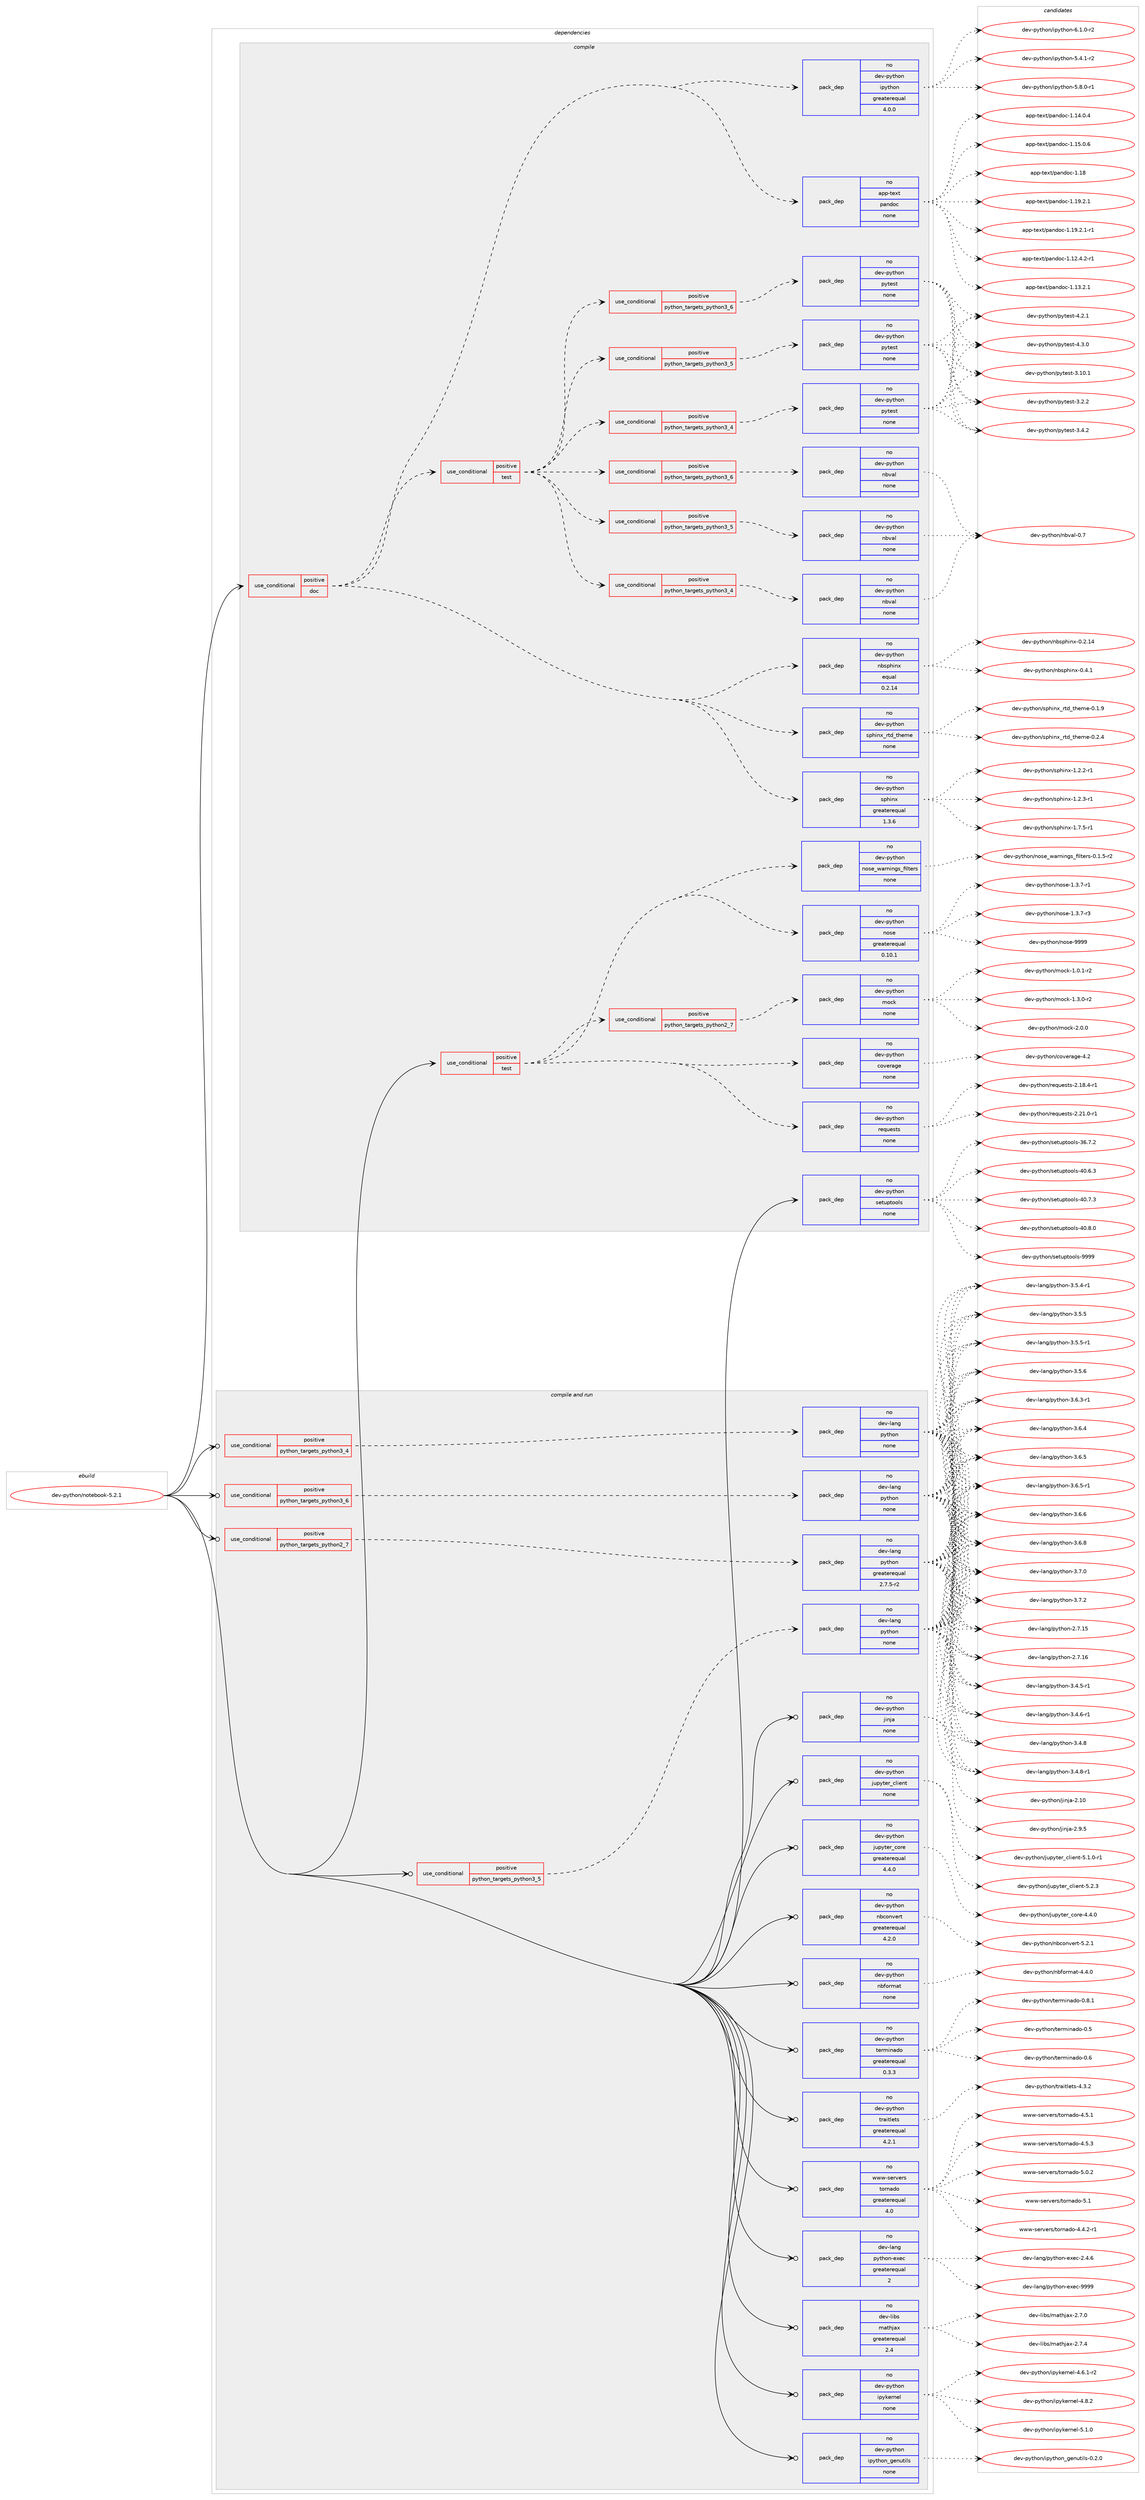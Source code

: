 digraph prolog {

# *************
# Graph options
# *************

newrank=true;
concentrate=true;
compound=true;
graph [rankdir=LR,fontname=Helvetica,fontsize=10,ranksep=1.5];#, ranksep=2.5, nodesep=0.2];
edge  [arrowhead=vee];
node  [fontname=Helvetica,fontsize=10];

# **********
# The ebuild
# **********

subgraph cluster_leftcol {
color=gray;
rank=same;
label=<<i>ebuild</i>>;
id [label="dev-python/notebook-5.2.1", color=red, width=4, href="../dev-python/notebook-5.2.1.svg"];
}

# ****************
# The dependencies
# ****************

subgraph cluster_midcol {
color=gray;
label=<<i>dependencies</i>>;
subgraph cluster_compile {
fillcolor="#eeeeee";
style=filled;
label=<<i>compile</i>>;
subgraph cond378263 {
dependency1421150 [label=<<TABLE BORDER="0" CELLBORDER="1" CELLSPACING="0" CELLPADDING="4"><TR><TD ROWSPAN="3" CELLPADDING="10">use_conditional</TD></TR><TR><TD>positive</TD></TR><TR><TD>doc</TD></TR></TABLE>>, shape=none, color=red];
subgraph pack1019610 {
dependency1421151 [label=<<TABLE BORDER="0" CELLBORDER="1" CELLSPACING="0" CELLPADDING="4" WIDTH="220"><TR><TD ROWSPAN="6" CELLPADDING="30">pack_dep</TD></TR><TR><TD WIDTH="110">no</TD></TR><TR><TD>app-text</TD></TR><TR><TD>pandoc</TD></TR><TR><TD>none</TD></TR><TR><TD></TD></TR></TABLE>>, shape=none, color=blue];
}
dependency1421150:e -> dependency1421151:w [weight=20,style="dashed",arrowhead="vee"];
subgraph pack1019611 {
dependency1421152 [label=<<TABLE BORDER="0" CELLBORDER="1" CELLSPACING="0" CELLPADDING="4" WIDTH="220"><TR><TD ROWSPAN="6" CELLPADDING="30">pack_dep</TD></TR><TR><TD WIDTH="110">no</TD></TR><TR><TD>dev-python</TD></TR><TR><TD>ipython</TD></TR><TR><TD>greaterequal</TD></TR><TR><TD>4.0.0</TD></TR></TABLE>>, shape=none, color=blue];
}
dependency1421150:e -> dependency1421152:w [weight=20,style="dashed",arrowhead="vee"];
subgraph pack1019612 {
dependency1421153 [label=<<TABLE BORDER="0" CELLBORDER="1" CELLSPACING="0" CELLPADDING="4" WIDTH="220"><TR><TD ROWSPAN="6" CELLPADDING="30">pack_dep</TD></TR><TR><TD WIDTH="110">no</TD></TR><TR><TD>dev-python</TD></TR><TR><TD>sphinx</TD></TR><TR><TD>greaterequal</TD></TR><TR><TD>1.3.6</TD></TR></TABLE>>, shape=none, color=blue];
}
dependency1421150:e -> dependency1421153:w [weight=20,style="dashed",arrowhead="vee"];
subgraph pack1019613 {
dependency1421154 [label=<<TABLE BORDER="0" CELLBORDER="1" CELLSPACING="0" CELLPADDING="4" WIDTH="220"><TR><TD ROWSPAN="6" CELLPADDING="30">pack_dep</TD></TR><TR><TD WIDTH="110">no</TD></TR><TR><TD>dev-python</TD></TR><TR><TD>sphinx_rtd_theme</TD></TR><TR><TD>none</TD></TR><TR><TD></TD></TR></TABLE>>, shape=none, color=blue];
}
dependency1421150:e -> dependency1421154:w [weight=20,style="dashed",arrowhead="vee"];
subgraph pack1019614 {
dependency1421155 [label=<<TABLE BORDER="0" CELLBORDER="1" CELLSPACING="0" CELLPADDING="4" WIDTH="220"><TR><TD ROWSPAN="6" CELLPADDING="30">pack_dep</TD></TR><TR><TD WIDTH="110">no</TD></TR><TR><TD>dev-python</TD></TR><TR><TD>nbsphinx</TD></TR><TR><TD>equal</TD></TR><TR><TD>0.2.14</TD></TR></TABLE>>, shape=none, color=blue];
}
dependency1421150:e -> dependency1421155:w [weight=20,style="dashed",arrowhead="vee"];
subgraph cond378264 {
dependency1421156 [label=<<TABLE BORDER="0" CELLBORDER="1" CELLSPACING="0" CELLPADDING="4"><TR><TD ROWSPAN="3" CELLPADDING="10">use_conditional</TD></TR><TR><TD>positive</TD></TR><TR><TD>test</TD></TR></TABLE>>, shape=none, color=red];
subgraph cond378265 {
dependency1421157 [label=<<TABLE BORDER="0" CELLBORDER="1" CELLSPACING="0" CELLPADDING="4"><TR><TD ROWSPAN="3" CELLPADDING="10">use_conditional</TD></TR><TR><TD>positive</TD></TR><TR><TD>python_targets_python3_4</TD></TR></TABLE>>, shape=none, color=red];
subgraph pack1019615 {
dependency1421158 [label=<<TABLE BORDER="0" CELLBORDER="1" CELLSPACING="0" CELLPADDING="4" WIDTH="220"><TR><TD ROWSPAN="6" CELLPADDING="30">pack_dep</TD></TR><TR><TD WIDTH="110">no</TD></TR><TR><TD>dev-python</TD></TR><TR><TD>nbval</TD></TR><TR><TD>none</TD></TR><TR><TD></TD></TR></TABLE>>, shape=none, color=blue];
}
dependency1421157:e -> dependency1421158:w [weight=20,style="dashed",arrowhead="vee"];
}
dependency1421156:e -> dependency1421157:w [weight=20,style="dashed",arrowhead="vee"];
subgraph cond378266 {
dependency1421159 [label=<<TABLE BORDER="0" CELLBORDER="1" CELLSPACING="0" CELLPADDING="4"><TR><TD ROWSPAN="3" CELLPADDING="10">use_conditional</TD></TR><TR><TD>positive</TD></TR><TR><TD>python_targets_python3_5</TD></TR></TABLE>>, shape=none, color=red];
subgraph pack1019616 {
dependency1421160 [label=<<TABLE BORDER="0" CELLBORDER="1" CELLSPACING="0" CELLPADDING="4" WIDTH="220"><TR><TD ROWSPAN="6" CELLPADDING="30">pack_dep</TD></TR><TR><TD WIDTH="110">no</TD></TR><TR><TD>dev-python</TD></TR><TR><TD>nbval</TD></TR><TR><TD>none</TD></TR><TR><TD></TD></TR></TABLE>>, shape=none, color=blue];
}
dependency1421159:e -> dependency1421160:w [weight=20,style="dashed",arrowhead="vee"];
}
dependency1421156:e -> dependency1421159:w [weight=20,style="dashed",arrowhead="vee"];
subgraph cond378267 {
dependency1421161 [label=<<TABLE BORDER="0" CELLBORDER="1" CELLSPACING="0" CELLPADDING="4"><TR><TD ROWSPAN="3" CELLPADDING="10">use_conditional</TD></TR><TR><TD>positive</TD></TR><TR><TD>python_targets_python3_6</TD></TR></TABLE>>, shape=none, color=red];
subgraph pack1019617 {
dependency1421162 [label=<<TABLE BORDER="0" CELLBORDER="1" CELLSPACING="0" CELLPADDING="4" WIDTH="220"><TR><TD ROWSPAN="6" CELLPADDING="30">pack_dep</TD></TR><TR><TD WIDTH="110">no</TD></TR><TR><TD>dev-python</TD></TR><TR><TD>nbval</TD></TR><TR><TD>none</TD></TR><TR><TD></TD></TR></TABLE>>, shape=none, color=blue];
}
dependency1421161:e -> dependency1421162:w [weight=20,style="dashed",arrowhead="vee"];
}
dependency1421156:e -> dependency1421161:w [weight=20,style="dashed",arrowhead="vee"];
subgraph cond378268 {
dependency1421163 [label=<<TABLE BORDER="0" CELLBORDER="1" CELLSPACING="0" CELLPADDING="4"><TR><TD ROWSPAN="3" CELLPADDING="10">use_conditional</TD></TR><TR><TD>positive</TD></TR><TR><TD>python_targets_python3_4</TD></TR></TABLE>>, shape=none, color=red];
subgraph pack1019618 {
dependency1421164 [label=<<TABLE BORDER="0" CELLBORDER="1" CELLSPACING="0" CELLPADDING="4" WIDTH="220"><TR><TD ROWSPAN="6" CELLPADDING="30">pack_dep</TD></TR><TR><TD WIDTH="110">no</TD></TR><TR><TD>dev-python</TD></TR><TR><TD>pytest</TD></TR><TR><TD>none</TD></TR><TR><TD></TD></TR></TABLE>>, shape=none, color=blue];
}
dependency1421163:e -> dependency1421164:w [weight=20,style="dashed",arrowhead="vee"];
}
dependency1421156:e -> dependency1421163:w [weight=20,style="dashed",arrowhead="vee"];
subgraph cond378269 {
dependency1421165 [label=<<TABLE BORDER="0" CELLBORDER="1" CELLSPACING="0" CELLPADDING="4"><TR><TD ROWSPAN="3" CELLPADDING="10">use_conditional</TD></TR><TR><TD>positive</TD></TR><TR><TD>python_targets_python3_5</TD></TR></TABLE>>, shape=none, color=red];
subgraph pack1019619 {
dependency1421166 [label=<<TABLE BORDER="0" CELLBORDER="1" CELLSPACING="0" CELLPADDING="4" WIDTH="220"><TR><TD ROWSPAN="6" CELLPADDING="30">pack_dep</TD></TR><TR><TD WIDTH="110">no</TD></TR><TR><TD>dev-python</TD></TR><TR><TD>pytest</TD></TR><TR><TD>none</TD></TR><TR><TD></TD></TR></TABLE>>, shape=none, color=blue];
}
dependency1421165:e -> dependency1421166:w [weight=20,style="dashed",arrowhead="vee"];
}
dependency1421156:e -> dependency1421165:w [weight=20,style="dashed",arrowhead="vee"];
subgraph cond378270 {
dependency1421167 [label=<<TABLE BORDER="0" CELLBORDER="1" CELLSPACING="0" CELLPADDING="4"><TR><TD ROWSPAN="3" CELLPADDING="10">use_conditional</TD></TR><TR><TD>positive</TD></TR><TR><TD>python_targets_python3_6</TD></TR></TABLE>>, shape=none, color=red];
subgraph pack1019620 {
dependency1421168 [label=<<TABLE BORDER="0" CELLBORDER="1" CELLSPACING="0" CELLPADDING="4" WIDTH="220"><TR><TD ROWSPAN="6" CELLPADDING="30">pack_dep</TD></TR><TR><TD WIDTH="110">no</TD></TR><TR><TD>dev-python</TD></TR><TR><TD>pytest</TD></TR><TR><TD>none</TD></TR><TR><TD></TD></TR></TABLE>>, shape=none, color=blue];
}
dependency1421167:e -> dependency1421168:w [weight=20,style="dashed",arrowhead="vee"];
}
dependency1421156:e -> dependency1421167:w [weight=20,style="dashed",arrowhead="vee"];
}
dependency1421150:e -> dependency1421156:w [weight=20,style="dashed",arrowhead="vee"];
}
id:e -> dependency1421150:w [weight=20,style="solid",arrowhead="vee"];
subgraph cond378271 {
dependency1421169 [label=<<TABLE BORDER="0" CELLBORDER="1" CELLSPACING="0" CELLPADDING="4"><TR><TD ROWSPAN="3" CELLPADDING="10">use_conditional</TD></TR><TR><TD>positive</TD></TR><TR><TD>test</TD></TR></TABLE>>, shape=none, color=red];
subgraph cond378272 {
dependency1421170 [label=<<TABLE BORDER="0" CELLBORDER="1" CELLSPACING="0" CELLPADDING="4"><TR><TD ROWSPAN="3" CELLPADDING="10">use_conditional</TD></TR><TR><TD>positive</TD></TR><TR><TD>python_targets_python2_7</TD></TR></TABLE>>, shape=none, color=red];
subgraph pack1019621 {
dependency1421171 [label=<<TABLE BORDER="0" CELLBORDER="1" CELLSPACING="0" CELLPADDING="4" WIDTH="220"><TR><TD ROWSPAN="6" CELLPADDING="30">pack_dep</TD></TR><TR><TD WIDTH="110">no</TD></TR><TR><TD>dev-python</TD></TR><TR><TD>mock</TD></TR><TR><TD>none</TD></TR><TR><TD></TD></TR></TABLE>>, shape=none, color=blue];
}
dependency1421170:e -> dependency1421171:w [weight=20,style="dashed",arrowhead="vee"];
}
dependency1421169:e -> dependency1421170:w [weight=20,style="dashed",arrowhead="vee"];
subgraph pack1019622 {
dependency1421172 [label=<<TABLE BORDER="0" CELLBORDER="1" CELLSPACING="0" CELLPADDING="4" WIDTH="220"><TR><TD ROWSPAN="6" CELLPADDING="30">pack_dep</TD></TR><TR><TD WIDTH="110">no</TD></TR><TR><TD>dev-python</TD></TR><TR><TD>nose</TD></TR><TR><TD>greaterequal</TD></TR><TR><TD>0.10.1</TD></TR></TABLE>>, shape=none, color=blue];
}
dependency1421169:e -> dependency1421172:w [weight=20,style="dashed",arrowhead="vee"];
subgraph pack1019623 {
dependency1421173 [label=<<TABLE BORDER="0" CELLBORDER="1" CELLSPACING="0" CELLPADDING="4" WIDTH="220"><TR><TD ROWSPAN="6" CELLPADDING="30">pack_dep</TD></TR><TR><TD WIDTH="110">no</TD></TR><TR><TD>dev-python</TD></TR><TR><TD>nose_warnings_filters</TD></TR><TR><TD>none</TD></TR><TR><TD></TD></TR></TABLE>>, shape=none, color=blue];
}
dependency1421169:e -> dependency1421173:w [weight=20,style="dashed",arrowhead="vee"];
subgraph pack1019624 {
dependency1421174 [label=<<TABLE BORDER="0" CELLBORDER="1" CELLSPACING="0" CELLPADDING="4" WIDTH="220"><TR><TD ROWSPAN="6" CELLPADDING="30">pack_dep</TD></TR><TR><TD WIDTH="110">no</TD></TR><TR><TD>dev-python</TD></TR><TR><TD>requests</TD></TR><TR><TD>none</TD></TR><TR><TD></TD></TR></TABLE>>, shape=none, color=blue];
}
dependency1421169:e -> dependency1421174:w [weight=20,style="dashed",arrowhead="vee"];
subgraph pack1019625 {
dependency1421175 [label=<<TABLE BORDER="0" CELLBORDER="1" CELLSPACING="0" CELLPADDING="4" WIDTH="220"><TR><TD ROWSPAN="6" CELLPADDING="30">pack_dep</TD></TR><TR><TD WIDTH="110">no</TD></TR><TR><TD>dev-python</TD></TR><TR><TD>coverage</TD></TR><TR><TD>none</TD></TR><TR><TD></TD></TR></TABLE>>, shape=none, color=blue];
}
dependency1421169:e -> dependency1421175:w [weight=20,style="dashed",arrowhead="vee"];
}
id:e -> dependency1421169:w [weight=20,style="solid",arrowhead="vee"];
subgraph pack1019626 {
dependency1421176 [label=<<TABLE BORDER="0" CELLBORDER="1" CELLSPACING="0" CELLPADDING="4" WIDTH="220"><TR><TD ROWSPAN="6" CELLPADDING="30">pack_dep</TD></TR><TR><TD WIDTH="110">no</TD></TR><TR><TD>dev-python</TD></TR><TR><TD>setuptools</TD></TR><TR><TD>none</TD></TR><TR><TD></TD></TR></TABLE>>, shape=none, color=blue];
}
id:e -> dependency1421176:w [weight=20,style="solid",arrowhead="vee"];
}
subgraph cluster_compileandrun {
fillcolor="#eeeeee";
style=filled;
label=<<i>compile and run</i>>;
subgraph cond378273 {
dependency1421177 [label=<<TABLE BORDER="0" CELLBORDER="1" CELLSPACING="0" CELLPADDING="4"><TR><TD ROWSPAN="3" CELLPADDING="10">use_conditional</TD></TR><TR><TD>positive</TD></TR><TR><TD>python_targets_python2_7</TD></TR></TABLE>>, shape=none, color=red];
subgraph pack1019627 {
dependency1421178 [label=<<TABLE BORDER="0" CELLBORDER="1" CELLSPACING="0" CELLPADDING="4" WIDTH="220"><TR><TD ROWSPAN="6" CELLPADDING="30">pack_dep</TD></TR><TR><TD WIDTH="110">no</TD></TR><TR><TD>dev-lang</TD></TR><TR><TD>python</TD></TR><TR><TD>greaterequal</TD></TR><TR><TD>2.7.5-r2</TD></TR></TABLE>>, shape=none, color=blue];
}
dependency1421177:e -> dependency1421178:w [weight=20,style="dashed",arrowhead="vee"];
}
id:e -> dependency1421177:w [weight=20,style="solid",arrowhead="odotvee"];
subgraph cond378274 {
dependency1421179 [label=<<TABLE BORDER="0" CELLBORDER="1" CELLSPACING="0" CELLPADDING="4"><TR><TD ROWSPAN="3" CELLPADDING="10">use_conditional</TD></TR><TR><TD>positive</TD></TR><TR><TD>python_targets_python3_4</TD></TR></TABLE>>, shape=none, color=red];
subgraph pack1019628 {
dependency1421180 [label=<<TABLE BORDER="0" CELLBORDER="1" CELLSPACING="0" CELLPADDING="4" WIDTH="220"><TR><TD ROWSPAN="6" CELLPADDING="30">pack_dep</TD></TR><TR><TD WIDTH="110">no</TD></TR><TR><TD>dev-lang</TD></TR><TR><TD>python</TD></TR><TR><TD>none</TD></TR><TR><TD></TD></TR></TABLE>>, shape=none, color=blue];
}
dependency1421179:e -> dependency1421180:w [weight=20,style="dashed",arrowhead="vee"];
}
id:e -> dependency1421179:w [weight=20,style="solid",arrowhead="odotvee"];
subgraph cond378275 {
dependency1421181 [label=<<TABLE BORDER="0" CELLBORDER="1" CELLSPACING="0" CELLPADDING="4"><TR><TD ROWSPAN="3" CELLPADDING="10">use_conditional</TD></TR><TR><TD>positive</TD></TR><TR><TD>python_targets_python3_5</TD></TR></TABLE>>, shape=none, color=red];
subgraph pack1019629 {
dependency1421182 [label=<<TABLE BORDER="0" CELLBORDER="1" CELLSPACING="0" CELLPADDING="4" WIDTH="220"><TR><TD ROWSPAN="6" CELLPADDING="30">pack_dep</TD></TR><TR><TD WIDTH="110">no</TD></TR><TR><TD>dev-lang</TD></TR><TR><TD>python</TD></TR><TR><TD>none</TD></TR><TR><TD></TD></TR></TABLE>>, shape=none, color=blue];
}
dependency1421181:e -> dependency1421182:w [weight=20,style="dashed",arrowhead="vee"];
}
id:e -> dependency1421181:w [weight=20,style="solid",arrowhead="odotvee"];
subgraph cond378276 {
dependency1421183 [label=<<TABLE BORDER="0" CELLBORDER="1" CELLSPACING="0" CELLPADDING="4"><TR><TD ROWSPAN="3" CELLPADDING="10">use_conditional</TD></TR><TR><TD>positive</TD></TR><TR><TD>python_targets_python3_6</TD></TR></TABLE>>, shape=none, color=red];
subgraph pack1019630 {
dependency1421184 [label=<<TABLE BORDER="0" CELLBORDER="1" CELLSPACING="0" CELLPADDING="4" WIDTH="220"><TR><TD ROWSPAN="6" CELLPADDING="30">pack_dep</TD></TR><TR><TD WIDTH="110">no</TD></TR><TR><TD>dev-lang</TD></TR><TR><TD>python</TD></TR><TR><TD>none</TD></TR><TR><TD></TD></TR></TABLE>>, shape=none, color=blue];
}
dependency1421183:e -> dependency1421184:w [weight=20,style="dashed",arrowhead="vee"];
}
id:e -> dependency1421183:w [weight=20,style="solid",arrowhead="odotvee"];
subgraph pack1019631 {
dependency1421185 [label=<<TABLE BORDER="0" CELLBORDER="1" CELLSPACING="0" CELLPADDING="4" WIDTH="220"><TR><TD ROWSPAN="6" CELLPADDING="30">pack_dep</TD></TR><TR><TD WIDTH="110">no</TD></TR><TR><TD>dev-lang</TD></TR><TR><TD>python-exec</TD></TR><TR><TD>greaterequal</TD></TR><TR><TD>2</TD></TR></TABLE>>, shape=none, color=blue];
}
id:e -> dependency1421185:w [weight=20,style="solid",arrowhead="odotvee"];
subgraph pack1019632 {
dependency1421186 [label=<<TABLE BORDER="0" CELLBORDER="1" CELLSPACING="0" CELLPADDING="4" WIDTH="220"><TR><TD ROWSPAN="6" CELLPADDING="30">pack_dep</TD></TR><TR><TD WIDTH="110">no</TD></TR><TR><TD>dev-libs</TD></TR><TR><TD>mathjax</TD></TR><TR><TD>greaterequal</TD></TR><TR><TD>2.4</TD></TR></TABLE>>, shape=none, color=blue];
}
id:e -> dependency1421186:w [weight=20,style="solid",arrowhead="odotvee"];
subgraph pack1019633 {
dependency1421187 [label=<<TABLE BORDER="0" CELLBORDER="1" CELLSPACING="0" CELLPADDING="4" WIDTH="220"><TR><TD ROWSPAN="6" CELLPADDING="30">pack_dep</TD></TR><TR><TD WIDTH="110">no</TD></TR><TR><TD>dev-python</TD></TR><TR><TD>ipykernel</TD></TR><TR><TD>none</TD></TR><TR><TD></TD></TR></TABLE>>, shape=none, color=blue];
}
id:e -> dependency1421187:w [weight=20,style="solid",arrowhead="odotvee"];
subgraph pack1019634 {
dependency1421188 [label=<<TABLE BORDER="0" CELLBORDER="1" CELLSPACING="0" CELLPADDING="4" WIDTH="220"><TR><TD ROWSPAN="6" CELLPADDING="30">pack_dep</TD></TR><TR><TD WIDTH="110">no</TD></TR><TR><TD>dev-python</TD></TR><TR><TD>ipython_genutils</TD></TR><TR><TD>none</TD></TR><TR><TD></TD></TR></TABLE>>, shape=none, color=blue];
}
id:e -> dependency1421188:w [weight=20,style="solid",arrowhead="odotvee"];
subgraph pack1019635 {
dependency1421189 [label=<<TABLE BORDER="0" CELLBORDER="1" CELLSPACING="0" CELLPADDING="4" WIDTH="220"><TR><TD ROWSPAN="6" CELLPADDING="30">pack_dep</TD></TR><TR><TD WIDTH="110">no</TD></TR><TR><TD>dev-python</TD></TR><TR><TD>jinja</TD></TR><TR><TD>none</TD></TR><TR><TD></TD></TR></TABLE>>, shape=none, color=blue];
}
id:e -> dependency1421189:w [weight=20,style="solid",arrowhead="odotvee"];
subgraph pack1019636 {
dependency1421190 [label=<<TABLE BORDER="0" CELLBORDER="1" CELLSPACING="0" CELLPADDING="4" WIDTH="220"><TR><TD ROWSPAN="6" CELLPADDING="30">pack_dep</TD></TR><TR><TD WIDTH="110">no</TD></TR><TR><TD>dev-python</TD></TR><TR><TD>jupyter_client</TD></TR><TR><TD>none</TD></TR><TR><TD></TD></TR></TABLE>>, shape=none, color=blue];
}
id:e -> dependency1421190:w [weight=20,style="solid",arrowhead="odotvee"];
subgraph pack1019637 {
dependency1421191 [label=<<TABLE BORDER="0" CELLBORDER="1" CELLSPACING="0" CELLPADDING="4" WIDTH="220"><TR><TD ROWSPAN="6" CELLPADDING="30">pack_dep</TD></TR><TR><TD WIDTH="110">no</TD></TR><TR><TD>dev-python</TD></TR><TR><TD>jupyter_core</TD></TR><TR><TD>greaterequal</TD></TR><TR><TD>4.4.0</TD></TR></TABLE>>, shape=none, color=blue];
}
id:e -> dependency1421191:w [weight=20,style="solid",arrowhead="odotvee"];
subgraph pack1019638 {
dependency1421192 [label=<<TABLE BORDER="0" CELLBORDER="1" CELLSPACING="0" CELLPADDING="4" WIDTH="220"><TR><TD ROWSPAN="6" CELLPADDING="30">pack_dep</TD></TR><TR><TD WIDTH="110">no</TD></TR><TR><TD>dev-python</TD></TR><TR><TD>nbconvert</TD></TR><TR><TD>greaterequal</TD></TR><TR><TD>4.2.0</TD></TR></TABLE>>, shape=none, color=blue];
}
id:e -> dependency1421192:w [weight=20,style="solid",arrowhead="odotvee"];
subgraph pack1019639 {
dependency1421193 [label=<<TABLE BORDER="0" CELLBORDER="1" CELLSPACING="0" CELLPADDING="4" WIDTH="220"><TR><TD ROWSPAN="6" CELLPADDING="30">pack_dep</TD></TR><TR><TD WIDTH="110">no</TD></TR><TR><TD>dev-python</TD></TR><TR><TD>nbformat</TD></TR><TR><TD>none</TD></TR><TR><TD></TD></TR></TABLE>>, shape=none, color=blue];
}
id:e -> dependency1421193:w [weight=20,style="solid",arrowhead="odotvee"];
subgraph pack1019640 {
dependency1421194 [label=<<TABLE BORDER="0" CELLBORDER="1" CELLSPACING="0" CELLPADDING="4" WIDTH="220"><TR><TD ROWSPAN="6" CELLPADDING="30">pack_dep</TD></TR><TR><TD WIDTH="110">no</TD></TR><TR><TD>dev-python</TD></TR><TR><TD>terminado</TD></TR><TR><TD>greaterequal</TD></TR><TR><TD>0.3.3</TD></TR></TABLE>>, shape=none, color=blue];
}
id:e -> dependency1421194:w [weight=20,style="solid",arrowhead="odotvee"];
subgraph pack1019641 {
dependency1421195 [label=<<TABLE BORDER="0" CELLBORDER="1" CELLSPACING="0" CELLPADDING="4" WIDTH="220"><TR><TD ROWSPAN="6" CELLPADDING="30">pack_dep</TD></TR><TR><TD WIDTH="110">no</TD></TR><TR><TD>dev-python</TD></TR><TR><TD>traitlets</TD></TR><TR><TD>greaterequal</TD></TR><TR><TD>4.2.1</TD></TR></TABLE>>, shape=none, color=blue];
}
id:e -> dependency1421195:w [weight=20,style="solid",arrowhead="odotvee"];
subgraph pack1019642 {
dependency1421196 [label=<<TABLE BORDER="0" CELLBORDER="1" CELLSPACING="0" CELLPADDING="4" WIDTH="220"><TR><TD ROWSPAN="6" CELLPADDING="30">pack_dep</TD></TR><TR><TD WIDTH="110">no</TD></TR><TR><TD>www-servers</TD></TR><TR><TD>tornado</TD></TR><TR><TD>greaterequal</TD></TR><TR><TD>4.0</TD></TR></TABLE>>, shape=none, color=blue];
}
id:e -> dependency1421196:w [weight=20,style="solid",arrowhead="odotvee"];
}
subgraph cluster_run {
fillcolor="#eeeeee";
style=filled;
label=<<i>run</i>>;
}
}

# **************
# The candidates
# **************

subgraph cluster_choices {
rank=same;
color=gray;
label=<<i>candidates</i>>;

subgraph choice1019610 {
color=black;
nodesep=1;
choice97112112451161011201164711297110100111994549464950465246504511449 [label="app-text/pandoc-1.12.4.2-r1", color=red, width=4,href="../app-text/pandoc-1.12.4.2-r1.svg"];
choice9711211245116101120116471129711010011199454946495146504649 [label="app-text/pandoc-1.13.2.1", color=red, width=4,href="../app-text/pandoc-1.13.2.1.svg"];
choice9711211245116101120116471129711010011199454946495246484652 [label="app-text/pandoc-1.14.0.4", color=red, width=4,href="../app-text/pandoc-1.14.0.4.svg"];
choice9711211245116101120116471129711010011199454946495346484654 [label="app-text/pandoc-1.15.0.6", color=red, width=4,href="../app-text/pandoc-1.15.0.6.svg"];
choice97112112451161011201164711297110100111994549464956 [label="app-text/pandoc-1.18", color=red, width=4,href="../app-text/pandoc-1.18.svg"];
choice9711211245116101120116471129711010011199454946495746504649 [label="app-text/pandoc-1.19.2.1", color=red, width=4,href="../app-text/pandoc-1.19.2.1.svg"];
choice97112112451161011201164711297110100111994549464957465046494511449 [label="app-text/pandoc-1.19.2.1-r1", color=red, width=4,href="../app-text/pandoc-1.19.2.1-r1.svg"];
dependency1421151:e -> choice97112112451161011201164711297110100111994549464950465246504511449:w [style=dotted,weight="100"];
dependency1421151:e -> choice9711211245116101120116471129711010011199454946495146504649:w [style=dotted,weight="100"];
dependency1421151:e -> choice9711211245116101120116471129711010011199454946495246484652:w [style=dotted,weight="100"];
dependency1421151:e -> choice9711211245116101120116471129711010011199454946495346484654:w [style=dotted,weight="100"];
dependency1421151:e -> choice97112112451161011201164711297110100111994549464956:w [style=dotted,weight="100"];
dependency1421151:e -> choice9711211245116101120116471129711010011199454946495746504649:w [style=dotted,weight="100"];
dependency1421151:e -> choice97112112451161011201164711297110100111994549464957465046494511449:w [style=dotted,weight="100"];
}
subgraph choice1019611 {
color=black;
nodesep=1;
choice10010111845112121116104111110471051121211161041111104553465246494511450 [label="dev-python/ipython-5.4.1-r2", color=red, width=4,href="../dev-python/ipython-5.4.1-r2.svg"];
choice10010111845112121116104111110471051121211161041111104553465646484511449 [label="dev-python/ipython-5.8.0-r1", color=red, width=4,href="../dev-python/ipython-5.8.0-r1.svg"];
choice10010111845112121116104111110471051121211161041111104554464946484511450 [label="dev-python/ipython-6.1.0-r2", color=red, width=4,href="../dev-python/ipython-6.1.0-r2.svg"];
dependency1421152:e -> choice10010111845112121116104111110471051121211161041111104553465246494511450:w [style=dotted,weight="100"];
dependency1421152:e -> choice10010111845112121116104111110471051121211161041111104553465646484511449:w [style=dotted,weight="100"];
dependency1421152:e -> choice10010111845112121116104111110471051121211161041111104554464946484511450:w [style=dotted,weight="100"];
}
subgraph choice1019612 {
color=black;
nodesep=1;
choice10010111845112121116104111110471151121041051101204549465046504511449 [label="dev-python/sphinx-1.2.2-r1", color=red, width=4,href="../dev-python/sphinx-1.2.2-r1.svg"];
choice10010111845112121116104111110471151121041051101204549465046514511449 [label="dev-python/sphinx-1.2.3-r1", color=red, width=4,href="../dev-python/sphinx-1.2.3-r1.svg"];
choice10010111845112121116104111110471151121041051101204549465546534511449 [label="dev-python/sphinx-1.7.5-r1", color=red, width=4,href="../dev-python/sphinx-1.7.5-r1.svg"];
dependency1421153:e -> choice10010111845112121116104111110471151121041051101204549465046504511449:w [style=dotted,weight="100"];
dependency1421153:e -> choice10010111845112121116104111110471151121041051101204549465046514511449:w [style=dotted,weight="100"];
dependency1421153:e -> choice10010111845112121116104111110471151121041051101204549465546534511449:w [style=dotted,weight="100"];
}
subgraph choice1019613 {
color=black;
nodesep=1;
choice10010111845112121116104111110471151121041051101209511411610095116104101109101454846494657 [label="dev-python/sphinx_rtd_theme-0.1.9", color=red, width=4,href="../dev-python/sphinx_rtd_theme-0.1.9.svg"];
choice10010111845112121116104111110471151121041051101209511411610095116104101109101454846504652 [label="dev-python/sphinx_rtd_theme-0.2.4", color=red, width=4,href="../dev-python/sphinx_rtd_theme-0.2.4.svg"];
dependency1421154:e -> choice10010111845112121116104111110471151121041051101209511411610095116104101109101454846494657:w [style=dotted,weight="100"];
dependency1421154:e -> choice10010111845112121116104111110471151121041051101209511411610095116104101109101454846504652:w [style=dotted,weight="100"];
}
subgraph choice1019614 {
color=black;
nodesep=1;
choice10010111845112121116104111110471109811511210410511012045484650464952 [label="dev-python/nbsphinx-0.2.14", color=red, width=4,href="../dev-python/nbsphinx-0.2.14.svg"];
choice100101118451121211161041111104711098115112104105110120454846524649 [label="dev-python/nbsphinx-0.4.1", color=red, width=4,href="../dev-python/nbsphinx-0.4.1.svg"];
dependency1421155:e -> choice10010111845112121116104111110471109811511210410511012045484650464952:w [style=dotted,weight="100"];
dependency1421155:e -> choice100101118451121211161041111104711098115112104105110120454846524649:w [style=dotted,weight="100"];
}
subgraph choice1019615 {
color=black;
nodesep=1;
choice1001011184511212111610411111047110981189710845484655 [label="dev-python/nbval-0.7", color=red, width=4,href="../dev-python/nbval-0.7.svg"];
dependency1421158:e -> choice1001011184511212111610411111047110981189710845484655:w [style=dotted,weight="100"];
}
subgraph choice1019616 {
color=black;
nodesep=1;
choice1001011184511212111610411111047110981189710845484655 [label="dev-python/nbval-0.7", color=red, width=4,href="../dev-python/nbval-0.7.svg"];
dependency1421160:e -> choice1001011184511212111610411111047110981189710845484655:w [style=dotted,weight="100"];
}
subgraph choice1019617 {
color=black;
nodesep=1;
choice1001011184511212111610411111047110981189710845484655 [label="dev-python/nbval-0.7", color=red, width=4,href="../dev-python/nbval-0.7.svg"];
dependency1421162:e -> choice1001011184511212111610411111047110981189710845484655:w [style=dotted,weight="100"];
}
subgraph choice1019618 {
color=black;
nodesep=1;
choice100101118451121211161041111104711212111610111511645514649484649 [label="dev-python/pytest-3.10.1", color=red, width=4,href="../dev-python/pytest-3.10.1.svg"];
choice1001011184511212111610411111047112121116101115116455146504650 [label="dev-python/pytest-3.2.2", color=red, width=4,href="../dev-python/pytest-3.2.2.svg"];
choice1001011184511212111610411111047112121116101115116455146524650 [label="dev-python/pytest-3.4.2", color=red, width=4,href="../dev-python/pytest-3.4.2.svg"];
choice1001011184511212111610411111047112121116101115116455246504649 [label="dev-python/pytest-4.2.1", color=red, width=4,href="../dev-python/pytest-4.2.1.svg"];
choice1001011184511212111610411111047112121116101115116455246514648 [label="dev-python/pytest-4.3.0", color=red, width=4,href="../dev-python/pytest-4.3.0.svg"];
dependency1421164:e -> choice100101118451121211161041111104711212111610111511645514649484649:w [style=dotted,weight="100"];
dependency1421164:e -> choice1001011184511212111610411111047112121116101115116455146504650:w [style=dotted,weight="100"];
dependency1421164:e -> choice1001011184511212111610411111047112121116101115116455146524650:w [style=dotted,weight="100"];
dependency1421164:e -> choice1001011184511212111610411111047112121116101115116455246504649:w [style=dotted,weight="100"];
dependency1421164:e -> choice1001011184511212111610411111047112121116101115116455246514648:w [style=dotted,weight="100"];
}
subgraph choice1019619 {
color=black;
nodesep=1;
choice100101118451121211161041111104711212111610111511645514649484649 [label="dev-python/pytest-3.10.1", color=red, width=4,href="../dev-python/pytest-3.10.1.svg"];
choice1001011184511212111610411111047112121116101115116455146504650 [label="dev-python/pytest-3.2.2", color=red, width=4,href="../dev-python/pytest-3.2.2.svg"];
choice1001011184511212111610411111047112121116101115116455146524650 [label="dev-python/pytest-3.4.2", color=red, width=4,href="../dev-python/pytest-3.4.2.svg"];
choice1001011184511212111610411111047112121116101115116455246504649 [label="dev-python/pytest-4.2.1", color=red, width=4,href="../dev-python/pytest-4.2.1.svg"];
choice1001011184511212111610411111047112121116101115116455246514648 [label="dev-python/pytest-4.3.0", color=red, width=4,href="../dev-python/pytest-4.3.0.svg"];
dependency1421166:e -> choice100101118451121211161041111104711212111610111511645514649484649:w [style=dotted,weight="100"];
dependency1421166:e -> choice1001011184511212111610411111047112121116101115116455146504650:w [style=dotted,weight="100"];
dependency1421166:e -> choice1001011184511212111610411111047112121116101115116455146524650:w [style=dotted,weight="100"];
dependency1421166:e -> choice1001011184511212111610411111047112121116101115116455246504649:w [style=dotted,weight="100"];
dependency1421166:e -> choice1001011184511212111610411111047112121116101115116455246514648:w [style=dotted,weight="100"];
}
subgraph choice1019620 {
color=black;
nodesep=1;
choice100101118451121211161041111104711212111610111511645514649484649 [label="dev-python/pytest-3.10.1", color=red, width=4,href="../dev-python/pytest-3.10.1.svg"];
choice1001011184511212111610411111047112121116101115116455146504650 [label="dev-python/pytest-3.2.2", color=red, width=4,href="../dev-python/pytest-3.2.2.svg"];
choice1001011184511212111610411111047112121116101115116455146524650 [label="dev-python/pytest-3.4.2", color=red, width=4,href="../dev-python/pytest-3.4.2.svg"];
choice1001011184511212111610411111047112121116101115116455246504649 [label="dev-python/pytest-4.2.1", color=red, width=4,href="../dev-python/pytest-4.2.1.svg"];
choice1001011184511212111610411111047112121116101115116455246514648 [label="dev-python/pytest-4.3.0", color=red, width=4,href="../dev-python/pytest-4.3.0.svg"];
dependency1421168:e -> choice100101118451121211161041111104711212111610111511645514649484649:w [style=dotted,weight="100"];
dependency1421168:e -> choice1001011184511212111610411111047112121116101115116455146504650:w [style=dotted,weight="100"];
dependency1421168:e -> choice1001011184511212111610411111047112121116101115116455146524650:w [style=dotted,weight="100"];
dependency1421168:e -> choice1001011184511212111610411111047112121116101115116455246504649:w [style=dotted,weight="100"];
dependency1421168:e -> choice1001011184511212111610411111047112121116101115116455246514648:w [style=dotted,weight="100"];
}
subgraph choice1019621 {
color=black;
nodesep=1;
choice1001011184511212111610411111047109111991074549464846494511450 [label="dev-python/mock-1.0.1-r2", color=red, width=4,href="../dev-python/mock-1.0.1-r2.svg"];
choice1001011184511212111610411111047109111991074549465146484511450 [label="dev-python/mock-1.3.0-r2", color=red, width=4,href="../dev-python/mock-1.3.0-r2.svg"];
choice100101118451121211161041111104710911199107455046484648 [label="dev-python/mock-2.0.0", color=red, width=4,href="../dev-python/mock-2.0.0.svg"];
dependency1421171:e -> choice1001011184511212111610411111047109111991074549464846494511450:w [style=dotted,weight="100"];
dependency1421171:e -> choice1001011184511212111610411111047109111991074549465146484511450:w [style=dotted,weight="100"];
dependency1421171:e -> choice100101118451121211161041111104710911199107455046484648:w [style=dotted,weight="100"];
}
subgraph choice1019622 {
color=black;
nodesep=1;
choice10010111845112121116104111110471101111151014549465146554511449 [label="dev-python/nose-1.3.7-r1", color=red, width=4,href="../dev-python/nose-1.3.7-r1.svg"];
choice10010111845112121116104111110471101111151014549465146554511451 [label="dev-python/nose-1.3.7-r3", color=red, width=4,href="../dev-python/nose-1.3.7-r3.svg"];
choice10010111845112121116104111110471101111151014557575757 [label="dev-python/nose-9999", color=red, width=4,href="../dev-python/nose-9999.svg"];
dependency1421172:e -> choice10010111845112121116104111110471101111151014549465146554511449:w [style=dotted,weight="100"];
dependency1421172:e -> choice10010111845112121116104111110471101111151014549465146554511451:w [style=dotted,weight="100"];
dependency1421172:e -> choice10010111845112121116104111110471101111151014557575757:w [style=dotted,weight="100"];
}
subgraph choice1019623 {
color=black;
nodesep=1;
choice10010111845112121116104111110471101111151019511997114110105110103115951021051081161011141154548464946534511450 [label="dev-python/nose_warnings_filters-0.1.5-r2", color=red, width=4,href="../dev-python/nose_warnings_filters-0.1.5-r2.svg"];
dependency1421173:e -> choice10010111845112121116104111110471101111151019511997114110105110103115951021051081161011141154548464946534511450:w [style=dotted,weight="100"];
}
subgraph choice1019624 {
color=black;
nodesep=1;
choice1001011184511212111610411111047114101113117101115116115455046495646524511449 [label="dev-python/requests-2.18.4-r1", color=red, width=4,href="../dev-python/requests-2.18.4-r1.svg"];
choice1001011184511212111610411111047114101113117101115116115455046504946484511449 [label="dev-python/requests-2.21.0-r1", color=red, width=4,href="../dev-python/requests-2.21.0-r1.svg"];
dependency1421174:e -> choice1001011184511212111610411111047114101113117101115116115455046495646524511449:w [style=dotted,weight="100"];
dependency1421174:e -> choice1001011184511212111610411111047114101113117101115116115455046504946484511449:w [style=dotted,weight="100"];
}
subgraph choice1019625 {
color=black;
nodesep=1;
choice1001011184511212111610411111047991111181011149710310145524650 [label="dev-python/coverage-4.2", color=red, width=4,href="../dev-python/coverage-4.2.svg"];
dependency1421175:e -> choice1001011184511212111610411111047991111181011149710310145524650:w [style=dotted,weight="100"];
}
subgraph choice1019626 {
color=black;
nodesep=1;
choice100101118451121211161041111104711510111611711211611111110811545515446554650 [label="dev-python/setuptools-36.7.2", color=red, width=4,href="../dev-python/setuptools-36.7.2.svg"];
choice100101118451121211161041111104711510111611711211611111110811545524846544651 [label="dev-python/setuptools-40.6.3", color=red, width=4,href="../dev-python/setuptools-40.6.3.svg"];
choice100101118451121211161041111104711510111611711211611111110811545524846554651 [label="dev-python/setuptools-40.7.3", color=red, width=4,href="../dev-python/setuptools-40.7.3.svg"];
choice100101118451121211161041111104711510111611711211611111110811545524846564648 [label="dev-python/setuptools-40.8.0", color=red, width=4,href="../dev-python/setuptools-40.8.0.svg"];
choice10010111845112121116104111110471151011161171121161111111081154557575757 [label="dev-python/setuptools-9999", color=red, width=4,href="../dev-python/setuptools-9999.svg"];
dependency1421176:e -> choice100101118451121211161041111104711510111611711211611111110811545515446554650:w [style=dotted,weight="100"];
dependency1421176:e -> choice100101118451121211161041111104711510111611711211611111110811545524846544651:w [style=dotted,weight="100"];
dependency1421176:e -> choice100101118451121211161041111104711510111611711211611111110811545524846554651:w [style=dotted,weight="100"];
dependency1421176:e -> choice100101118451121211161041111104711510111611711211611111110811545524846564648:w [style=dotted,weight="100"];
dependency1421176:e -> choice10010111845112121116104111110471151011161171121161111111081154557575757:w [style=dotted,weight="100"];
}
subgraph choice1019627 {
color=black;
nodesep=1;
choice10010111845108971101034711212111610411111045504655464953 [label="dev-lang/python-2.7.15", color=red, width=4,href="../dev-lang/python-2.7.15.svg"];
choice10010111845108971101034711212111610411111045504655464954 [label="dev-lang/python-2.7.16", color=red, width=4,href="../dev-lang/python-2.7.16.svg"];
choice1001011184510897110103471121211161041111104551465246534511449 [label="dev-lang/python-3.4.5-r1", color=red, width=4,href="../dev-lang/python-3.4.5-r1.svg"];
choice1001011184510897110103471121211161041111104551465246544511449 [label="dev-lang/python-3.4.6-r1", color=red, width=4,href="../dev-lang/python-3.4.6-r1.svg"];
choice100101118451089711010347112121116104111110455146524656 [label="dev-lang/python-3.4.8", color=red, width=4,href="../dev-lang/python-3.4.8.svg"];
choice1001011184510897110103471121211161041111104551465246564511449 [label="dev-lang/python-3.4.8-r1", color=red, width=4,href="../dev-lang/python-3.4.8-r1.svg"];
choice1001011184510897110103471121211161041111104551465346524511449 [label="dev-lang/python-3.5.4-r1", color=red, width=4,href="../dev-lang/python-3.5.4-r1.svg"];
choice100101118451089711010347112121116104111110455146534653 [label="dev-lang/python-3.5.5", color=red, width=4,href="../dev-lang/python-3.5.5.svg"];
choice1001011184510897110103471121211161041111104551465346534511449 [label="dev-lang/python-3.5.5-r1", color=red, width=4,href="../dev-lang/python-3.5.5-r1.svg"];
choice100101118451089711010347112121116104111110455146534654 [label="dev-lang/python-3.5.6", color=red, width=4,href="../dev-lang/python-3.5.6.svg"];
choice1001011184510897110103471121211161041111104551465446514511449 [label="dev-lang/python-3.6.3-r1", color=red, width=4,href="../dev-lang/python-3.6.3-r1.svg"];
choice100101118451089711010347112121116104111110455146544652 [label="dev-lang/python-3.6.4", color=red, width=4,href="../dev-lang/python-3.6.4.svg"];
choice100101118451089711010347112121116104111110455146544653 [label="dev-lang/python-3.6.5", color=red, width=4,href="../dev-lang/python-3.6.5.svg"];
choice1001011184510897110103471121211161041111104551465446534511449 [label="dev-lang/python-3.6.5-r1", color=red, width=4,href="../dev-lang/python-3.6.5-r1.svg"];
choice100101118451089711010347112121116104111110455146544654 [label="dev-lang/python-3.6.6", color=red, width=4,href="../dev-lang/python-3.6.6.svg"];
choice100101118451089711010347112121116104111110455146544656 [label="dev-lang/python-3.6.8", color=red, width=4,href="../dev-lang/python-3.6.8.svg"];
choice100101118451089711010347112121116104111110455146554648 [label="dev-lang/python-3.7.0", color=red, width=4,href="../dev-lang/python-3.7.0.svg"];
choice100101118451089711010347112121116104111110455146554650 [label="dev-lang/python-3.7.2", color=red, width=4,href="../dev-lang/python-3.7.2.svg"];
dependency1421178:e -> choice10010111845108971101034711212111610411111045504655464953:w [style=dotted,weight="100"];
dependency1421178:e -> choice10010111845108971101034711212111610411111045504655464954:w [style=dotted,weight="100"];
dependency1421178:e -> choice1001011184510897110103471121211161041111104551465246534511449:w [style=dotted,weight="100"];
dependency1421178:e -> choice1001011184510897110103471121211161041111104551465246544511449:w [style=dotted,weight="100"];
dependency1421178:e -> choice100101118451089711010347112121116104111110455146524656:w [style=dotted,weight="100"];
dependency1421178:e -> choice1001011184510897110103471121211161041111104551465246564511449:w [style=dotted,weight="100"];
dependency1421178:e -> choice1001011184510897110103471121211161041111104551465346524511449:w [style=dotted,weight="100"];
dependency1421178:e -> choice100101118451089711010347112121116104111110455146534653:w [style=dotted,weight="100"];
dependency1421178:e -> choice1001011184510897110103471121211161041111104551465346534511449:w [style=dotted,weight="100"];
dependency1421178:e -> choice100101118451089711010347112121116104111110455146534654:w [style=dotted,weight="100"];
dependency1421178:e -> choice1001011184510897110103471121211161041111104551465446514511449:w [style=dotted,weight="100"];
dependency1421178:e -> choice100101118451089711010347112121116104111110455146544652:w [style=dotted,weight="100"];
dependency1421178:e -> choice100101118451089711010347112121116104111110455146544653:w [style=dotted,weight="100"];
dependency1421178:e -> choice1001011184510897110103471121211161041111104551465446534511449:w [style=dotted,weight="100"];
dependency1421178:e -> choice100101118451089711010347112121116104111110455146544654:w [style=dotted,weight="100"];
dependency1421178:e -> choice100101118451089711010347112121116104111110455146544656:w [style=dotted,weight="100"];
dependency1421178:e -> choice100101118451089711010347112121116104111110455146554648:w [style=dotted,weight="100"];
dependency1421178:e -> choice100101118451089711010347112121116104111110455146554650:w [style=dotted,weight="100"];
}
subgraph choice1019628 {
color=black;
nodesep=1;
choice10010111845108971101034711212111610411111045504655464953 [label="dev-lang/python-2.7.15", color=red, width=4,href="../dev-lang/python-2.7.15.svg"];
choice10010111845108971101034711212111610411111045504655464954 [label="dev-lang/python-2.7.16", color=red, width=4,href="../dev-lang/python-2.7.16.svg"];
choice1001011184510897110103471121211161041111104551465246534511449 [label="dev-lang/python-3.4.5-r1", color=red, width=4,href="../dev-lang/python-3.4.5-r1.svg"];
choice1001011184510897110103471121211161041111104551465246544511449 [label="dev-lang/python-3.4.6-r1", color=red, width=4,href="../dev-lang/python-3.4.6-r1.svg"];
choice100101118451089711010347112121116104111110455146524656 [label="dev-lang/python-3.4.8", color=red, width=4,href="../dev-lang/python-3.4.8.svg"];
choice1001011184510897110103471121211161041111104551465246564511449 [label="dev-lang/python-3.4.8-r1", color=red, width=4,href="../dev-lang/python-3.4.8-r1.svg"];
choice1001011184510897110103471121211161041111104551465346524511449 [label="dev-lang/python-3.5.4-r1", color=red, width=4,href="../dev-lang/python-3.5.4-r1.svg"];
choice100101118451089711010347112121116104111110455146534653 [label="dev-lang/python-3.5.5", color=red, width=4,href="../dev-lang/python-3.5.5.svg"];
choice1001011184510897110103471121211161041111104551465346534511449 [label="dev-lang/python-3.5.5-r1", color=red, width=4,href="../dev-lang/python-3.5.5-r1.svg"];
choice100101118451089711010347112121116104111110455146534654 [label="dev-lang/python-3.5.6", color=red, width=4,href="../dev-lang/python-3.5.6.svg"];
choice1001011184510897110103471121211161041111104551465446514511449 [label="dev-lang/python-3.6.3-r1", color=red, width=4,href="../dev-lang/python-3.6.3-r1.svg"];
choice100101118451089711010347112121116104111110455146544652 [label="dev-lang/python-3.6.4", color=red, width=4,href="../dev-lang/python-3.6.4.svg"];
choice100101118451089711010347112121116104111110455146544653 [label="dev-lang/python-3.6.5", color=red, width=4,href="../dev-lang/python-3.6.5.svg"];
choice1001011184510897110103471121211161041111104551465446534511449 [label="dev-lang/python-3.6.5-r1", color=red, width=4,href="../dev-lang/python-3.6.5-r1.svg"];
choice100101118451089711010347112121116104111110455146544654 [label="dev-lang/python-3.6.6", color=red, width=4,href="../dev-lang/python-3.6.6.svg"];
choice100101118451089711010347112121116104111110455146544656 [label="dev-lang/python-3.6.8", color=red, width=4,href="../dev-lang/python-3.6.8.svg"];
choice100101118451089711010347112121116104111110455146554648 [label="dev-lang/python-3.7.0", color=red, width=4,href="../dev-lang/python-3.7.0.svg"];
choice100101118451089711010347112121116104111110455146554650 [label="dev-lang/python-3.7.2", color=red, width=4,href="../dev-lang/python-3.7.2.svg"];
dependency1421180:e -> choice10010111845108971101034711212111610411111045504655464953:w [style=dotted,weight="100"];
dependency1421180:e -> choice10010111845108971101034711212111610411111045504655464954:w [style=dotted,weight="100"];
dependency1421180:e -> choice1001011184510897110103471121211161041111104551465246534511449:w [style=dotted,weight="100"];
dependency1421180:e -> choice1001011184510897110103471121211161041111104551465246544511449:w [style=dotted,weight="100"];
dependency1421180:e -> choice100101118451089711010347112121116104111110455146524656:w [style=dotted,weight="100"];
dependency1421180:e -> choice1001011184510897110103471121211161041111104551465246564511449:w [style=dotted,weight="100"];
dependency1421180:e -> choice1001011184510897110103471121211161041111104551465346524511449:w [style=dotted,weight="100"];
dependency1421180:e -> choice100101118451089711010347112121116104111110455146534653:w [style=dotted,weight="100"];
dependency1421180:e -> choice1001011184510897110103471121211161041111104551465346534511449:w [style=dotted,weight="100"];
dependency1421180:e -> choice100101118451089711010347112121116104111110455146534654:w [style=dotted,weight="100"];
dependency1421180:e -> choice1001011184510897110103471121211161041111104551465446514511449:w [style=dotted,weight="100"];
dependency1421180:e -> choice100101118451089711010347112121116104111110455146544652:w [style=dotted,weight="100"];
dependency1421180:e -> choice100101118451089711010347112121116104111110455146544653:w [style=dotted,weight="100"];
dependency1421180:e -> choice1001011184510897110103471121211161041111104551465446534511449:w [style=dotted,weight="100"];
dependency1421180:e -> choice100101118451089711010347112121116104111110455146544654:w [style=dotted,weight="100"];
dependency1421180:e -> choice100101118451089711010347112121116104111110455146544656:w [style=dotted,weight="100"];
dependency1421180:e -> choice100101118451089711010347112121116104111110455146554648:w [style=dotted,weight="100"];
dependency1421180:e -> choice100101118451089711010347112121116104111110455146554650:w [style=dotted,weight="100"];
}
subgraph choice1019629 {
color=black;
nodesep=1;
choice10010111845108971101034711212111610411111045504655464953 [label="dev-lang/python-2.7.15", color=red, width=4,href="../dev-lang/python-2.7.15.svg"];
choice10010111845108971101034711212111610411111045504655464954 [label="dev-lang/python-2.7.16", color=red, width=4,href="../dev-lang/python-2.7.16.svg"];
choice1001011184510897110103471121211161041111104551465246534511449 [label="dev-lang/python-3.4.5-r1", color=red, width=4,href="../dev-lang/python-3.4.5-r1.svg"];
choice1001011184510897110103471121211161041111104551465246544511449 [label="dev-lang/python-3.4.6-r1", color=red, width=4,href="../dev-lang/python-3.4.6-r1.svg"];
choice100101118451089711010347112121116104111110455146524656 [label="dev-lang/python-3.4.8", color=red, width=4,href="../dev-lang/python-3.4.8.svg"];
choice1001011184510897110103471121211161041111104551465246564511449 [label="dev-lang/python-3.4.8-r1", color=red, width=4,href="../dev-lang/python-3.4.8-r1.svg"];
choice1001011184510897110103471121211161041111104551465346524511449 [label="dev-lang/python-3.5.4-r1", color=red, width=4,href="../dev-lang/python-3.5.4-r1.svg"];
choice100101118451089711010347112121116104111110455146534653 [label="dev-lang/python-3.5.5", color=red, width=4,href="../dev-lang/python-3.5.5.svg"];
choice1001011184510897110103471121211161041111104551465346534511449 [label="dev-lang/python-3.5.5-r1", color=red, width=4,href="../dev-lang/python-3.5.5-r1.svg"];
choice100101118451089711010347112121116104111110455146534654 [label="dev-lang/python-3.5.6", color=red, width=4,href="../dev-lang/python-3.5.6.svg"];
choice1001011184510897110103471121211161041111104551465446514511449 [label="dev-lang/python-3.6.3-r1", color=red, width=4,href="../dev-lang/python-3.6.3-r1.svg"];
choice100101118451089711010347112121116104111110455146544652 [label="dev-lang/python-3.6.4", color=red, width=4,href="../dev-lang/python-3.6.4.svg"];
choice100101118451089711010347112121116104111110455146544653 [label="dev-lang/python-3.6.5", color=red, width=4,href="../dev-lang/python-3.6.5.svg"];
choice1001011184510897110103471121211161041111104551465446534511449 [label="dev-lang/python-3.6.5-r1", color=red, width=4,href="../dev-lang/python-3.6.5-r1.svg"];
choice100101118451089711010347112121116104111110455146544654 [label="dev-lang/python-3.6.6", color=red, width=4,href="../dev-lang/python-3.6.6.svg"];
choice100101118451089711010347112121116104111110455146544656 [label="dev-lang/python-3.6.8", color=red, width=4,href="../dev-lang/python-3.6.8.svg"];
choice100101118451089711010347112121116104111110455146554648 [label="dev-lang/python-3.7.0", color=red, width=4,href="../dev-lang/python-3.7.0.svg"];
choice100101118451089711010347112121116104111110455146554650 [label="dev-lang/python-3.7.2", color=red, width=4,href="../dev-lang/python-3.7.2.svg"];
dependency1421182:e -> choice10010111845108971101034711212111610411111045504655464953:w [style=dotted,weight="100"];
dependency1421182:e -> choice10010111845108971101034711212111610411111045504655464954:w [style=dotted,weight="100"];
dependency1421182:e -> choice1001011184510897110103471121211161041111104551465246534511449:w [style=dotted,weight="100"];
dependency1421182:e -> choice1001011184510897110103471121211161041111104551465246544511449:w [style=dotted,weight="100"];
dependency1421182:e -> choice100101118451089711010347112121116104111110455146524656:w [style=dotted,weight="100"];
dependency1421182:e -> choice1001011184510897110103471121211161041111104551465246564511449:w [style=dotted,weight="100"];
dependency1421182:e -> choice1001011184510897110103471121211161041111104551465346524511449:w [style=dotted,weight="100"];
dependency1421182:e -> choice100101118451089711010347112121116104111110455146534653:w [style=dotted,weight="100"];
dependency1421182:e -> choice1001011184510897110103471121211161041111104551465346534511449:w [style=dotted,weight="100"];
dependency1421182:e -> choice100101118451089711010347112121116104111110455146534654:w [style=dotted,weight="100"];
dependency1421182:e -> choice1001011184510897110103471121211161041111104551465446514511449:w [style=dotted,weight="100"];
dependency1421182:e -> choice100101118451089711010347112121116104111110455146544652:w [style=dotted,weight="100"];
dependency1421182:e -> choice100101118451089711010347112121116104111110455146544653:w [style=dotted,weight="100"];
dependency1421182:e -> choice1001011184510897110103471121211161041111104551465446534511449:w [style=dotted,weight="100"];
dependency1421182:e -> choice100101118451089711010347112121116104111110455146544654:w [style=dotted,weight="100"];
dependency1421182:e -> choice100101118451089711010347112121116104111110455146544656:w [style=dotted,weight="100"];
dependency1421182:e -> choice100101118451089711010347112121116104111110455146554648:w [style=dotted,weight="100"];
dependency1421182:e -> choice100101118451089711010347112121116104111110455146554650:w [style=dotted,weight="100"];
}
subgraph choice1019630 {
color=black;
nodesep=1;
choice10010111845108971101034711212111610411111045504655464953 [label="dev-lang/python-2.7.15", color=red, width=4,href="../dev-lang/python-2.7.15.svg"];
choice10010111845108971101034711212111610411111045504655464954 [label="dev-lang/python-2.7.16", color=red, width=4,href="../dev-lang/python-2.7.16.svg"];
choice1001011184510897110103471121211161041111104551465246534511449 [label="dev-lang/python-3.4.5-r1", color=red, width=4,href="../dev-lang/python-3.4.5-r1.svg"];
choice1001011184510897110103471121211161041111104551465246544511449 [label="dev-lang/python-3.4.6-r1", color=red, width=4,href="../dev-lang/python-3.4.6-r1.svg"];
choice100101118451089711010347112121116104111110455146524656 [label="dev-lang/python-3.4.8", color=red, width=4,href="../dev-lang/python-3.4.8.svg"];
choice1001011184510897110103471121211161041111104551465246564511449 [label="dev-lang/python-3.4.8-r1", color=red, width=4,href="../dev-lang/python-3.4.8-r1.svg"];
choice1001011184510897110103471121211161041111104551465346524511449 [label="dev-lang/python-3.5.4-r1", color=red, width=4,href="../dev-lang/python-3.5.4-r1.svg"];
choice100101118451089711010347112121116104111110455146534653 [label="dev-lang/python-3.5.5", color=red, width=4,href="../dev-lang/python-3.5.5.svg"];
choice1001011184510897110103471121211161041111104551465346534511449 [label="dev-lang/python-3.5.5-r1", color=red, width=4,href="../dev-lang/python-3.5.5-r1.svg"];
choice100101118451089711010347112121116104111110455146534654 [label="dev-lang/python-3.5.6", color=red, width=4,href="../dev-lang/python-3.5.6.svg"];
choice1001011184510897110103471121211161041111104551465446514511449 [label="dev-lang/python-3.6.3-r1", color=red, width=4,href="../dev-lang/python-3.6.3-r1.svg"];
choice100101118451089711010347112121116104111110455146544652 [label="dev-lang/python-3.6.4", color=red, width=4,href="../dev-lang/python-3.6.4.svg"];
choice100101118451089711010347112121116104111110455146544653 [label="dev-lang/python-3.6.5", color=red, width=4,href="../dev-lang/python-3.6.5.svg"];
choice1001011184510897110103471121211161041111104551465446534511449 [label="dev-lang/python-3.6.5-r1", color=red, width=4,href="../dev-lang/python-3.6.5-r1.svg"];
choice100101118451089711010347112121116104111110455146544654 [label="dev-lang/python-3.6.6", color=red, width=4,href="../dev-lang/python-3.6.6.svg"];
choice100101118451089711010347112121116104111110455146544656 [label="dev-lang/python-3.6.8", color=red, width=4,href="../dev-lang/python-3.6.8.svg"];
choice100101118451089711010347112121116104111110455146554648 [label="dev-lang/python-3.7.0", color=red, width=4,href="../dev-lang/python-3.7.0.svg"];
choice100101118451089711010347112121116104111110455146554650 [label="dev-lang/python-3.7.2", color=red, width=4,href="../dev-lang/python-3.7.2.svg"];
dependency1421184:e -> choice10010111845108971101034711212111610411111045504655464953:w [style=dotted,weight="100"];
dependency1421184:e -> choice10010111845108971101034711212111610411111045504655464954:w [style=dotted,weight="100"];
dependency1421184:e -> choice1001011184510897110103471121211161041111104551465246534511449:w [style=dotted,weight="100"];
dependency1421184:e -> choice1001011184510897110103471121211161041111104551465246544511449:w [style=dotted,weight="100"];
dependency1421184:e -> choice100101118451089711010347112121116104111110455146524656:w [style=dotted,weight="100"];
dependency1421184:e -> choice1001011184510897110103471121211161041111104551465246564511449:w [style=dotted,weight="100"];
dependency1421184:e -> choice1001011184510897110103471121211161041111104551465346524511449:w [style=dotted,weight="100"];
dependency1421184:e -> choice100101118451089711010347112121116104111110455146534653:w [style=dotted,weight="100"];
dependency1421184:e -> choice1001011184510897110103471121211161041111104551465346534511449:w [style=dotted,weight="100"];
dependency1421184:e -> choice100101118451089711010347112121116104111110455146534654:w [style=dotted,weight="100"];
dependency1421184:e -> choice1001011184510897110103471121211161041111104551465446514511449:w [style=dotted,weight="100"];
dependency1421184:e -> choice100101118451089711010347112121116104111110455146544652:w [style=dotted,weight="100"];
dependency1421184:e -> choice100101118451089711010347112121116104111110455146544653:w [style=dotted,weight="100"];
dependency1421184:e -> choice1001011184510897110103471121211161041111104551465446534511449:w [style=dotted,weight="100"];
dependency1421184:e -> choice100101118451089711010347112121116104111110455146544654:w [style=dotted,weight="100"];
dependency1421184:e -> choice100101118451089711010347112121116104111110455146544656:w [style=dotted,weight="100"];
dependency1421184:e -> choice100101118451089711010347112121116104111110455146554648:w [style=dotted,weight="100"];
dependency1421184:e -> choice100101118451089711010347112121116104111110455146554650:w [style=dotted,weight="100"];
}
subgraph choice1019631 {
color=black;
nodesep=1;
choice1001011184510897110103471121211161041111104510112010199455046524654 [label="dev-lang/python-exec-2.4.6", color=red, width=4,href="../dev-lang/python-exec-2.4.6.svg"];
choice10010111845108971101034711212111610411111045101120101994557575757 [label="dev-lang/python-exec-9999", color=red, width=4,href="../dev-lang/python-exec-9999.svg"];
dependency1421185:e -> choice1001011184510897110103471121211161041111104510112010199455046524654:w [style=dotted,weight="100"];
dependency1421185:e -> choice10010111845108971101034711212111610411111045101120101994557575757:w [style=dotted,weight="100"];
}
subgraph choice1019632 {
color=black;
nodesep=1;
choice1001011184510810598115471099711610410697120455046554648 [label="dev-libs/mathjax-2.7.0", color=red, width=4,href="../dev-libs/mathjax-2.7.0.svg"];
choice1001011184510810598115471099711610410697120455046554652 [label="dev-libs/mathjax-2.7.4", color=red, width=4,href="../dev-libs/mathjax-2.7.4.svg"];
dependency1421186:e -> choice1001011184510810598115471099711610410697120455046554648:w [style=dotted,weight="100"];
dependency1421186:e -> choice1001011184510810598115471099711610410697120455046554652:w [style=dotted,weight="100"];
}
subgraph choice1019633 {
color=black;
nodesep=1;
choice10010111845112121116104111110471051121211071011141101011084552465446494511450 [label="dev-python/ipykernel-4.6.1-r2", color=red, width=4,href="../dev-python/ipykernel-4.6.1-r2.svg"];
choice1001011184511212111610411111047105112121107101114110101108455246564650 [label="dev-python/ipykernel-4.8.2", color=red, width=4,href="../dev-python/ipykernel-4.8.2.svg"];
choice1001011184511212111610411111047105112121107101114110101108455346494648 [label="dev-python/ipykernel-5.1.0", color=red, width=4,href="../dev-python/ipykernel-5.1.0.svg"];
dependency1421187:e -> choice10010111845112121116104111110471051121211071011141101011084552465446494511450:w [style=dotted,weight="100"];
dependency1421187:e -> choice1001011184511212111610411111047105112121107101114110101108455246564650:w [style=dotted,weight="100"];
dependency1421187:e -> choice1001011184511212111610411111047105112121107101114110101108455346494648:w [style=dotted,weight="100"];
}
subgraph choice1019634 {
color=black;
nodesep=1;
choice100101118451121211161041111104710511212111610411111095103101110117116105108115454846504648 [label="dev-python/ipython_genutils-0.2.0", color=red, width=4,href="../dev-python/ipython_genutils-0.2.0.svg"];
dependency1421188:e -> choice100101118451121211161041111104710511212111610411111095103101110117116105108115454846504648:w [style=dotted,weight="100"];
}
subgraph choice1019635 {
color=black;
nodesep=1;
choice1001011184511212111610411111047106105110106974550464948 [label="dev-python/jinja-2.10", color=red, width=4,href="../dev-python/jinja-2.10.svg"];
choice100101118451121211161041111104710610511010697455046574653 [label="dev-python/jinja-2.9.5", color=red, width=4,href="../dev-python/jinja-2.9.5.svg"];
dependency1421189:e -> choice1001011184511212111610411111047106105110106974550464948:w [style=dotted,weight="100"];
dependency1421189:e -> choice100101118451121211161041111104710610511010697455046574653:w [style=dotted,weight="100"];
}
subgraph choice1019636 {
color=black;
nodesep=1;
choice100101118451121211161041111104710611711212111610111495991081051011101164553464946484511449 [label="dev-python/jupyter_client-5.1.0-r1", color=red, width=4,href="../dev-python/jupyter_client-5.1.0-r1.svg"];
choice10010111845112121116104111110471061171121211161011149599108105101110116455346504651 [label="dev-python/jupyter_client-5.2.3", color=red, width=4,href="../dev-python/jupyter_client-5.2.3.svg"];
dependency1421190:e -> choice100101118451121211161041111104710611711212111610111495991081051011101164553464946484511449:w [style=dotted,weight="100"];
dependency1421190:e -> choice10010111845112121116104111110471061171121211161011149599108105101110116455346504651:w [style=dotted,weight="100"];
}
subgraph choice1019637 {
color=black;
nodesep=1;
choice10010111845112121116104111110471061171121211161011149599111114101455246524648 [label="dev-python/jupyter_core-4.4.0", color=red, width=4,href="../dev-python/jupyter_core-4.4.0.svg"];
dependency1421191:e -> choice10010111845112121116104111110471061171121211161011149599111114101455246524648:w [style=dotted,weight="100"];
}
subgraph choice1019638 {
color=black;
nodesep=1;
choice10010111845112121116104111110471109899111110118101114116455346504649 [label="dev-python/nbconvert-5.2.1", color=red, width=4,href="../dev-python/nbconvert-5.2.1.svg"];
dependency1421192:e -> choice10010111845112121116104111110471109899111110118101114116455346504649:w [style=dotted,weight="100"];
}
subgraph choice1019639 {
color=black;
nodesep=1;
choice10010111845112121116104111110471109810211111410997116455246524648 [label="dev-python/nbformat-4.4.0", color=red, width=4,href="../dev-python/nbformat-4.4.0.svg"];
dependency1421193:e -> choice10010111845112121116104111110471109810211111410997116455246524648:w [style=dotted,weight="100"];
}
subgraph choice1019640 {
color=black;
nodesep=1;
choice10010111845112121116104111110471161011141091051109710011145484653 [label="dev-python/terminado-0.5", color=red, width=4,href="../dev-python/terminado-0.5.svg"];
choice10010111845112121116104111110471161011141091051109710011145484654 [label="dev-python/terminado-0.6", color=red, width=4,href="../dev-python/terminado-0.6.svg"];
choice100101118451121211161041111104711610111410910511097100111454846564649 [label="dev-python/terminado-0.8.1", color=red, width=4,href="../dev-python/terminado-0.8.1.svg"];
dependency1421194:e -> choice10010111845112121116104111110471161011141091051109710011145484653:w [style=dotted,weight="100"];
dependency1421194:e -> choice10010111845112121116104111110471161011141091051109710011145484654:w [style=dotted,weight="100"];
dependency1421194:e -> choice100101118451121211161041111104711610111410910511097100111454846564649:w [style=dotted,weight="100"];
}
subgraph choice1019641 {
color=black;
nodesep=1;
choice100101118451121211161041111104711611497105116108101116115455246514650 [label="dev-python/traitlets-4.3.2", color=red, width=4,href="../dev-python/traitlets-4.3.2.svg"];
dependency1421195:e -> choice100101118451121211161041111104711611497105116108101116115455246514650:w [style=dotted,weight="100"];
}
subgraph choice1019642 {
color=black;
nodesep=1;
choice1191191194511510111411810111411547116111114110971001114552465246504511449 [label="www-servers/tornado-4.4.2-r1", color=red, width=4,href="../www-servers/tornado-4.4.2-r1.svg"];
choice119119119451151011141181011141154711611111411097100111455246534649 [label="www-servers/tornado-4.5.1", color=red, width=4,href="../www-servers/tornado-4.5.1.svg"];
choice119119119451151011141181011141154711611111411097100111455246534651 [label="www-servers/tornado-4.5.3", color=red, width=4,href="../www-servers/tornado-4.5.3.svg"];
choice119119119451151011141181011141154711611111411097100111455346484650 [label="www-servers/tornado-5.0.2", color=red, width=4,href="../www-servers/tornado-5.0.2.svg"];
choice11911911945115101114118101114115471161111141109710011145534649 [label="www-servers/tornado-5.1", color=red, width=4,href="../www-servers/tornado-5.1.svg"];
dependency1421196:e -> choice1191191194511510111411810111411547116111114110971001114552465246504511449:w [style=dotted,weight="100"];
dependency1421196:e -> choice119119119451151011141181011141154711611111411097100111455246534649:w [style=dotted,weight="100"];
dependency1421196:e -> choice119119119451151011141181011141154711611111411097100111455246534651:w [style=dotted,weight="100"];
dependency1421196:e -> choice119119119451151011141181011141154711611111411097100111455346484650:w [style=dotted,weight="100"];
dependency1421196:e -> choice11911911945115101114118101114115471161111141109710011145534649:w [style=dotted,weight="100"];
}
}

}
